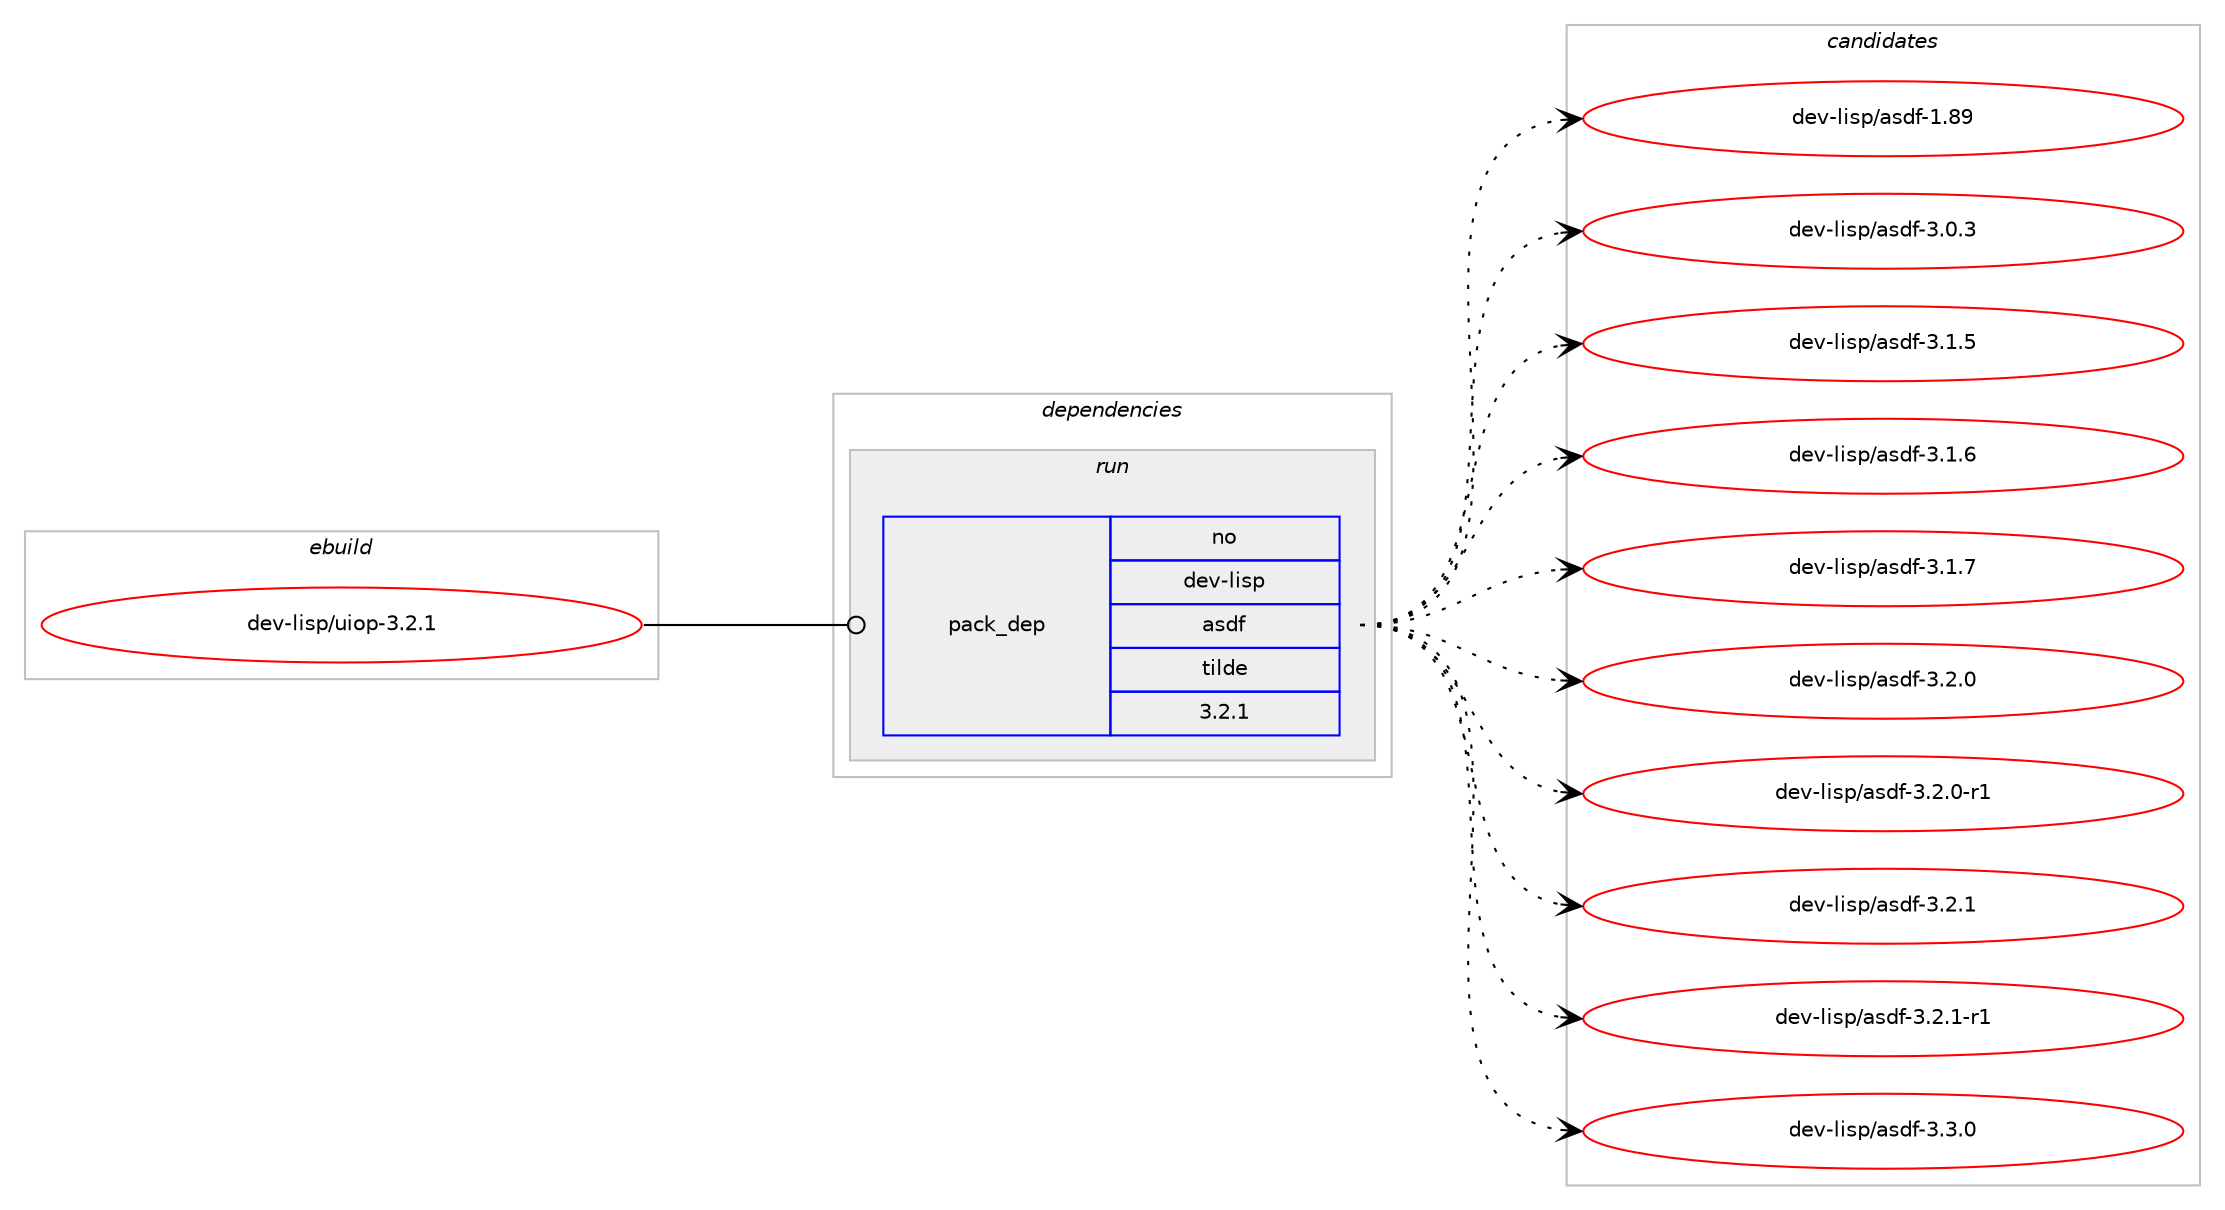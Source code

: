 digraph prolog {

# *************
# Graph options
# *************

newrank=true;
concentrate=true;
compound=true;
graph [rankdir=LR,fontname=Helvetica,fontsize=10,ranksep=1.5];#, ranksep=2.5, nodesep=0.2];
edge  [arrowhead=vee];
node  [fontname=Helvetica,fontsize=10];

# **********
# The ebuild
# **********

subgraph cluster_leftcol {
color=gray;
rank=same;
label=<<i>ebuild</i>>;
id [label="dev-lisp/uiop-3.2.1", color=red, width=4, href="../dev-lisp/uiop-3.2.1.svg"];
}

# ****************
# The dependencies
# ****************

subgraph cluster_midcol {
color=gray;
label=<<i>dependencies</i>>;
subgraph cluster_compile {
fillcolor="#eeeeee";
style=filled;
label=<<i>compile</i>>;
}
subgraph cluster_compileandrun {
fillcolor="#eeeeee";
style=filled;
label=<<i>compile and run</i>>;
}
subgraph cluster_run {
fillcolor="#eeeeee";
style=filled;
label=<<i>run</i>>;
subgraph pack91373 {
dependency121346 [label=<<TABLE BORDER="0" CELLBORDER="1" CELLSPACING="0" CELLPADDING="4" WIDTH="220"><TR><TD ROWSPAN="6" CELLPADDING="30">pack_dep</TD></TR><TR><TD WIDTH="110">no</TD></TR><TR><TD>dev-lisp</TD></TR><TR><TD>asdf</TD></TR><TR><TD>tilde</TD></TR><TR><TD>3.2.1</TD></TR></TABLE>>, shape=none, color=blue];
}
id:e -> dependency121346:w [weight=20,style="solid",arrowhead="odot"];
}
}

# **************
# The candidates
# **************

subgraph cluster_choices {
rank=same;
color=gray;
label=<<i>candidates</i>>;

subgraph choice91373 {
color=black;
nodesep=1;
choice1001011184510810511511247971151001024549465657 [label="dev-lisp/asdf-1.89", color=red, width=4,href="../dev-lisp/asdf-1.89.svg"];
choice100101118451081051151124797115100102455146484651 [label="dev-lisp/asdf-3.0.3", color=red, width=4,href="../dev-lisp/asdf-3.0.3.svg"];
choice100101118451081051151124797115100102455146494653 [label="dev-lisp/asdf-3.1.5", color=red, width=4,href="../dev-lisp/asdf-3.1.5.svg"];
choice100101118451081051151124797115100102455146494654 [label="dev-lisp/asdf-3.1.6", color=red, width=4,href="../dev-lisp/asdf-3.1.6.svg"];
choice100101118451081051151124797115100102455146494655 [label="dev-lisp/asdf-3.1.7", color=red, width=4,href="../dev-lisp/asdf-3.1.7.svg"];
choice100101118451081051151124797115100102455146504648 [label="dev-lisp/asdf-3.2.0", color=red, width=4,href="../dev-lisp/asdf-3.2.0.svg"];
choice1001011184510810511511247971151001024551465046484511449 [label="dev-lisp/asdf-3.2.0-r1", color=red, width=4,href="../dev-lisp/asdf-3.2.0-r1.svg"];
choice100101118451081051151124797115100102455146504649 [label="dev-lisp/asdf-3.2.1", color=red, width=4,href="../dev-lisp/asdf-3.2.1.svg"];
choice1001011184510810511511247971151001024551465046494511449 [label="dev-lisp/asdf-3.2.1-r1", color=red, width=4,href="../dev-lisp/asdf-3.2.1-r1.svg"];
choice100101118451081051151124797115100102455146514648 [label="dev-lisp/asdf-3.3.0", color=red, width=4,href="../dev-lisp/asdf-3.3.0.svg"];
dependency121346:e -> choice1001011184510810511511247971151001024549465657:w [style=dotted,weight="100"];
dependency121346:e -> choice100101118451081051151124797115100102455146484651:w [style=dotted,weight="100"];
dependency121346:e -> choice100101118451081051151124797115100102455146494653:w [style=dotted,weight="100"];
dependency121346:e -> choice100101118451081051151124797115100102455146494654:w [style=dotted,weight="100"];
dependency121346:e -> choice100101118451081051151124797115100102455146494655:w [style=dotted,weight="100"];
dependency121346:e -> choice100101118451081051151124797115100102455146504648:w [style=dotted,weight="100"];
dependency121346:e -> choice1001011184510810511511247971151001024551465046484511449:w [style=dotted,weight="100"];
dependency121346:e -> choice100101118451081051151124797115100102455146504649:w [style=dotted,weight="100"];
dependency121346:e -> choice1001011184510810511511247971151001024551465046494511449:w [style=dotted,weight="100"];
dependency121346:e -> choice100101118451081051151124797115100102455146514648:w [style=dotted,weight="100"];
}
}

}
